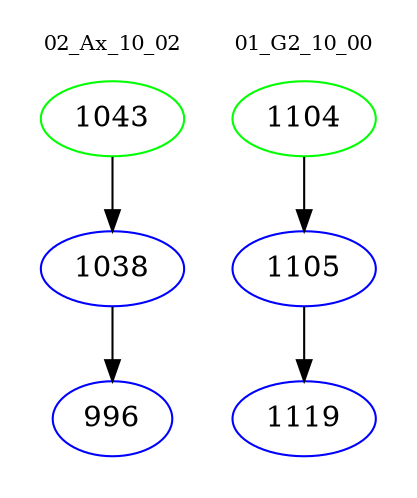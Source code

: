 digraph{
subgraph cluster_0 {
color = white
label = "02_Ax_10_02";
fontsize=10;
T0_1043 [label="1043", color="green"]
T0_1043 -> T0_1038 [color="black"]
T0_1038 [label="1038", color="blue"]
T0_1038 -> T0_996 [color="black"]
T0_996 [label="996", color="blue"]
}
subgraph cluster_1 {
color = white
label = "01_G2_10_00";
fontsize=10;
T1_1104 [label="1104", color="green"]
T1_1104 -> T1_1105 [color="black"]
T1_1105 [label="1105", color="blue"]
T1_1105 -> T1_1119 [color="black"]
T1_1119 [label="1119", color="blue"]
}
}
